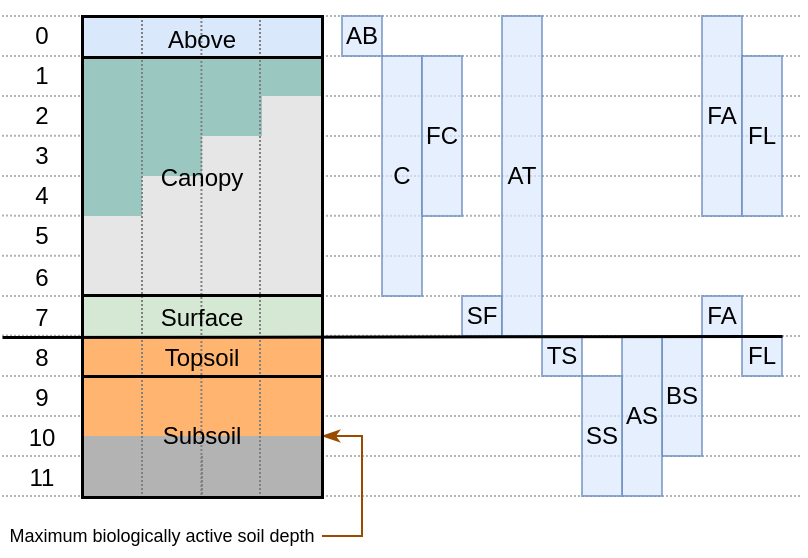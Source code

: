 <mxfile version="20.2.3" type="device"><diagram id="0" name="Page-1"><mxGraphModel dx="1018" dy="1041" grid="1" gridSize="10" guides="1" tooltips="1" connect="0" arrows="1" fold="1" page="1" pageScale="1" pageWidth="300" pageHeight="300" background="#ffffff" math="0" shadow="0"><root><UserObject label="" author="John Doe" revision="v1.0" id="0"><mxCell/></UserObject><object label="Layer Lines" id="1"><mxCell style="" parent="0"/></object><mxCell id="2UsGyQPTYUgp12jhMnjT-135" value="" style="endArrow=none;dashed=1;html=1;rounded=0;strokeWidth=1;dashPattern=1 1;strokeColor=#B3B3B3;" parent="1" edge="1"><mxGeometry width="50" height="50" relative="1" as="geometry"><mxPoint x="20" y="-260" as="sourcePoint"/><mxPoint x="420" y="-260" as="targetPoint"/></mxGeometry></mxCell><mxCell id="2UsGyQPTYUgp12jhMnjT-136" value="" style="endArrow=none;dashed=1;html=1;rounded=0;strokeWidth=1;dashPattern=1 1;strokeColor=#B3B3B3;" parent="1" edge="1"><mxGeometry width="50" height="50" relative="1" as="geometry"><mxPoint x="20" y="-240" as="sourcePoint"/><mxPoint x="420" y="-240" as="targetPoint"/></mxGeometry></mxCell><mxCell id="2UsGyQPTYUgp12jhMnjT-137" value="" style="endArrow=none;dashed=1;html=1;rounded=0;strokeWidth=1;dashPattern=1 1;strokeColor=#B3B3B3;" parent="1" edge="1"><mxGeometry width="50" height="50" relative="1" as="geometry"><mxPoint x="20" y="-220.1" as="sourcePoint"/><mxPoint x="420" y="-220" as="targetPoint"/></mxGeometry></mxCell><mxCell id="2UsGyQPTYUgp12jhMnjT-138" value="" style="endArrow=none;dashed=1;html=1;rounded=0;strokeWidth=1;dashPattern=1 1;strokeColor=#B3B3B3;" parent="1" edge="1"><mxGeometry width="50" height="50" relative="1" as="geometry"><mxPoint x="20" y="-200" as="sourcePoint"/><mxPoint x="420" y="-200" as="targetPoint"/></mxGeometry></mxCell><mxCell id="2UsGyQPTYUgp12jhMnjT-139" value="" style="endArrow=none;dashed=1;html=1;rounded=0;strokeWidth=1;dashPattern=1 1;strokeColor=#B3B3B3;" parent="1" edge="1"><mxGeometry width="50" height="50" relative="1" as="geometry"><mxPoint x="20" y="-180.19" as="sourcePoint"/><mxPoint x="420" y="-180" as="targetPoint"/></mxGeometry></mxCell><mxCell id="2UsGyQPTYUgp12jhMnjT-140" value="" style="endArrow=none;dashed=1;html=1;rounded=0;strokeWidth=1;dashPattern=1 1;strokeColor=#B3B3B3;" parent="1" edge="1"><mxGeometry width="50" height="50" relative="1" as="geometry"><mxPoint x="20" y="-160.1" as="sourcePoint"/><mxPoint x="420" y="-160" as="targetPoint"/></mxGeometry></mxCell><mxCell id="2UsGyQPTYUgp12jhMnjT-141" value="" style="endArrow=none;dashed=1;html=1;rounded=0;strokeWidth=1;dashPattern=1 1;strokeColor=#B3B3B3;" parent="1" edge="1"><mxGeometry width="50" height="50" relative="1" as="geometry"><mxPoint x="20" y="-140" as="sourcePoint"/><mxPoint x="420" y="-140" as="targetPoint"/></mxGeometry></mxCell><mxCell id="2UsGyQPTYUgp12jhMnjT-142" value="" style="endArrow=none;dashed=1;html=1;rounded=0;strokeWidth=1;dashPattern=1 1;strokeColor=#B3B3B3;" parent="1" edge="1"><mxGeometry width="50" height="50" relative="1" as="geometry"><mxPoint x="20" y="-120.19" as="sourcePoint"/><mxPoint x="420" y="-120" as="targetPoint"/></mxGeometry></mxCell><mxCell id="2UsGyQPTYUgp12jhMnjT-143" value="" style="endArrow=none;dashed=1;html=1;rounded=0;strokeWidth=1;dashPattern=1 1;strokeColor=#B3B3B3;" parent="1" edge="1"><mxGeometry width="50" height="50" relative="1" as="geometry"><mxPoint x="20" y="-100" as="sourcePoint"/><mxPoint x="420" y="-100" as="targetPoint"/></mxGeometry></mxCell><mxCell id="2UsGyQPTYUgp12jhMnjT-144" value="" style="endArrow=none;dashed=1;html=1;rounded=0;strokeWidth=1;dashPattern=1 1;strokeColor=#B3B3B3;" parent="1" edge="1"><mxGeometry width="50" height="50" relative="1" as="geometry"><mxPoint x="20" y="-80" as="sourcePoint"/><mxPoint x="420" y="-80" as="targetPoint"/></mxGeometry></mxCell><mxCell id="2UsGyQPTYUgp12jhMnjT-145" value="" style="endArrow=none;dashed=1;html=1;rounded=0;strokeWidth=1;dashPattern=1 1;strokeColor=#B3B3B3;" parent="1" edge="1"><mxGeometry width="50" height="50" relative="1" as="geometry"><mxPoint x="20" y="-60" as="sourcePoint"/><mxPoint x="420" y="-60" as="targetPoint"/></mxGeometry></mxCell><mxCell id="2UsGyQPTYUgp12jhMnjT-146" value="" style="endArrow=none;dashed=1;html=1;rounded=0;strokeWidth=1;dashPattern=1 1;strokeColor=#B3B3B3;" parent="1" edge="1"><mxGeometry width="50" height="50" relative="1" as="geometry"><mxPoint x="20" y="-40" as="sourcePoint"/><mxPoint x="420" y="-40" as="targetPoint"/></mxGeometry></mxCell><mxCell id="2UsGyQPTYUgp12jhMnjT-27" value="" style="endArrow=none;dashed=1;html=1;rounded=0;strokeWidth=1;dashPattern=1 1;strokeColor=#B3B3B3;" parent="1" edge="1"><mxGeometry width="50" height="50" relative="1" as="geometry"><mxPoint x="20" y="-280" as="sourcePoint"/><mxPoint x="420" y="-280" as="targetPoint"/></mxGeometry></mxCell><mxCell id="2UsGyQPTYUgp12jhMnjT-147" value="Shading" parent="0"/><mxCell id="2UsGyQPTYUgp12jhMnjT-90" value="" style="rounded=0;whiteSpace=wrap;html=1;fillColor=#dae8fc;strokeColor=none;" parent="2UsGyQPTYUgp12jhMnjT-147" vertex="1"><mxGeometry x="60" y="-280" width="120" height="20" as="geometry"/></mxCell><mxCell id="2UsGyQPTYUgp12jhMnjT-92" value="" style="rounded=0;whiteSpace=wrap;html=1;fillColor=#E6E6E6;strokeColor=none;" parent="2UsGyQPTYUgp12jhMnjT-147" vertex="1"><mxGeometry x="60" y="-260" width="120" height="120" as="geometry"/></mxCell><mxCell id="2UsGyQPTYUgp12jhMnjT-108" value="" style="rounded=0;whiteSpace=wrap;html=1;fillColor=#d5e8d4;strokeColor=none;" parent="2UsGyQPTYUgp12jhMnjT-147" vertex="1"><mxGeometry x="60" y="-140" width="120" height="20" as="geometry"/></mxCell><mxCell id="2UsGyQPTYUgp12jhMnjT-88" value="" style="rounded=0;whiteSpace=wrap;html=1;fillColor=#FFB570;strokeColor=none;" parent="2UsGyQPTYUgp12jhMnjT-147" vertex="1"><mxGeometry x="60" y="-120" width="120" height="50" as="geometry"/></mxCell><mxCell id="2UsGyQPTYUgp12jhMnjT-93" value="" style="rounded=0;whiteSpace=wrap;html=1;fillColor=#B3B3B3;strokeColor=none;" parent="2UsGyQPTYUgp12jhMnjT-147" vertex="1"><mxGeometry x="60" y="-70" width="120" height="30" as="geometry"/></mxCell><mxCell id="2UsGyQPTYUgp12jhMnjT-105" value="" style="rounded=0;whiteSpace=wrap;html=1;fillColor=#9AC7BF;strokeColor=none;" parent="2UsGyQPTYUgp12jhMnjT-147" vertex="1"><mxGeometry x="60" y="-260" width="30" height="80" as="geometry"/></mxCell><mxCell id="2UsGyQPTYUgp12jhMnjT-152" value="" style="rounded=0;whiteSpace=wrap;html=1;fillColor=#9AC7BF;strokeColor=none;" parent="2UsGyQPTYUgp12jhMnjT-147" vertex="1"><mxGeometry x="90" y="-260" width="30" height="60" as="geometry"/></mxCell><mxCell id="2UsGyQPTYUgp12jhMnjT-153" value="" style="rounded=0;whiteSpace=wrap;html=1;fillColor=#9AC7BF;strokeColor=none;" parent="2UsGyQPTYUgp12jhMnjT-147" vertex="1"><mxGeometry x="120" y="-260" width="30" height="40" as="geometry"/></mxCell><mxCell id="2UsGyQPTYUgp12jhMnjT-149" value="Grid cell lines" parent="0"/><mxCell id="2UsGyQPTYUgp12jhMnjT-150" value="" style="endArrow=none;dashed=1;html=1;rounded=0;strokeWidth=1;dashPattern=1 1;strokeColor=#808080;" parent="2UsGyQPTYUgp12jhMnjT-149" edge="1"><mxGeometry width="50" height="50" relative="1" as="geometry"><mxPoint x="90" y="-280" as="sourcePoint"/><mxPoint x="90" y="-40" as="targetPoint"/></mxGeometry></mxCell><mxCell id="2UsGyQPTYUgp12jhMnjT-151" value="" style="endArrow=none;dashed=1;html=1;rounded=0;strokeWidth=1;dashPattern=1 1;strokeColor=#808080;" parent="2UsGyQPTYUgp12jhMnjT-149" edge="1"><mxGeometry width="50" height="50" relative="1" as="geometry"><mxPoint x="149" y="-280" as="sourcePoint"/><mxPoint x="149" y="-40" as="targetPoint"/></mxGeometry></mxCell><mxCell id="mIKpnjlTUIe1aCbp6-sz-7" value="" style="endArrow=none;dashed=1;html=1;rounded=0;strokeWidth=1;dashPattern=1 1;strokeColor=#808080;" parent="2UsGyQPTYUgp12jhMnjT-149" source="2UsGyQPTYUgp12jhMnjT-154" edge="1"><mxGeometry width="50" height="50" relative="1" as="geometry"><mxPoint x="120" y="-280" as="sourcePoint"/><mxPoint x="120" y="-40" as="targetPoint"/></mxGeometry></mxCell><mxCell id="mIKpnjlTUIe1aCbp6-sz-8" value="" style="rounded=0;whiteSpace=wrap;html=1;fillColor=#9AC7BF;strokeColor=none;" parent="2UsGyQPTYUgp12jhMnjT-149" vertex="1"><mxGeometry x="150" y="-260" width="30" height="20" as="geometry"/></mxCell><mxCell id="mIKpnjlTUIe1aCbp6-sz-11" value="" style="endArrow=none;dashed=1;html=1;rounded=0;strokeWidth=1;dashPattern=1 1;strokeColor=#808080;" parent="2UsGyQPTYUgp12jhMnjT-149" edge="1"><mxGeometry width="50" height="50" relative="1" as="geometry"><mxPoint x="119.71" y="-279.5" as="sourcePoint"/><mxPoint x="119.71" y="-39.5" as="targetPoint"/></mxGeometry></mxCell><object label="Main" id="2UsGyQPTYUgp12jhMnjT-103"><mxCell parent="0"/></object><mxCell id="2UsGyQPTYUgp12jhMnjT-63" value="C" style="rounded=0;whiteSpace=wrap;html=1;fillColor=#dae8fc;strokeColor=#6c8ebf;opacity=70;" parent="2UsGyQPTYUgp12jhMnjT-103" vertex="1"><mxGeometry x="210" y="-260" width="20" height="120" as="geometry"/></mxCell><mxCell id="2UsGyQPTYUgp12jhMnjT-66" value="FC" style="rounded=0;whiteSpace=wrap;html=1;fillColor=#dae8fc;strokeColor=#6c8ebf;opacity=70;" parent="2UsGyQPTYUgp12jhMnjT-103" vertex="1"><mxGeometry x="230" y="-260" width="20" height="80" as="geometry"/></mxCell><mxCell id="2UsGyQPTYUgp12jhMnjT-67" value="SF" style="rounded=0;whiteSpace=wrap;html=1;fillColor=#dae8fc;strokeColor=#6c8ebf;opacity=70;" parent="2UsGyQPTYUgp12jhMnjT-103" vertex="1"><mxGeometry x="250" y="-140" width="20" height="20" as="geometry"/></mxCell><mxCell id="2UsGyQPTYUgp12jhMnjT-65" value="AB" style="rounded=0;whiteSpace=wrap;html=1;fillColor=#dae8fc;strokeColor=#6c8ebf;opacity=70;" parent="2UsGyQPTYUgp12jhMnjT-103" vertex="1"><mxGeometry x="190" y="-280" width="20" height="20" as="geometry"/></mxCell><mxCell id="2UsGyQPTYUgp12jhMnjT-98" value="&lt;p style=&quot;line-height: 1;&quot;&gt;Above&lt;/p&gt;" style="text;html=1;strokeColor=none;fillColor=none;align=center;verticalAlign=middle;whiteSpace=wrap;rounded=0;" parent="2UsGyQPTYUgp12jhMnjT-103" vertex="1"><mxGeometry x="90" y="-279.5" width="60" height="20" as="geometry"/></mxCell><mxCell id="2UsGyQPTYUgp12jhMnjT-99" value="Canopy" style="text;html=1;strokeColor=none;fillColor=none;align=center;verticalAlign=middle;whiteSpace=wrap;rounded=0;" parent="2UsGyQPTYUgp12jhMnjT-103" vertex="1"><mxGeometry x="90" y="-214.5" width="60" height="30" as="geometry"/></mxCell><mxCell id="2UsGyQPTYUgp12jhMnjT-101" value="Topsoil" style="text;html=1;strokeColor=none;fillColor=none;align=center;verticalAlign=middle;whiteSpace=wrap;rounded=0;" parent="2UsGyQPTYUgp12jhMnjT-103" vertex="1"><mxGeometry x="90" y="-124.5" width="60" height="30" as="geometry"/></mxCell><mxCell id="2UsGyQPTYUgp12jhMnjT-100" value="Surface" style="text;html=1;strokeColor=none;fillColor=none;align=center;verticalAlign=middle;whiteSpace=wrap;rounded=0;" parent="2UsGyQPTYUgp12jhMnjT-103" vertex="1"><mxGeometry x="90" y="-144.5" width="60" height="30" as="geometry"/></mxCell><mxCell id="2UsGyQPTYUgp12jhMnjT-102" value="Maximum biologically active soil depth" style="text;html=1;strokeColor=none;fillColor=none;align=center;verticalAlign=middle;whiteSpace=wrap;rounded=0;fontSize=9;" parent="2UsGyQPTYUgp12jhMnjT-103" vertex="1"><mxGeometry x="20" y="-30" width="160" height="20" as="geometry"/></mxCell><mxCell id="2UsGyQPTYUgp12jhMnjT-97" value="" style="endArrow=none;html=1;rounded=0;strokeColor=#000000;startArrow=none;" parent="2UsGyQPTYUgp12jhMnjT-103" source="2UsGyQPTYUgp12jhMnjT-88" edge="1"><mxGeometry width="50" height="50" relative="1" as="geometry"><mxPoint x="60" y="-99.5" as="sourcePoint"/><mxPoint x="180" y="-99.5" as="targetPoint"/></mxGeometry></mxCell><mxCell id="2UsGyQPTYUgp12jhMnjT-59" value="8" style="text;html=1;strokeColor=none;fillColor=none;align=center;verticalAlign=middle;whiteSpace=wrap;rounded=0;strokeWidth=1;" parent="2UsGyQPTYUgp12jhMnjT-103" vertex="1"><mxGeometry x="30" y="-117" width="20" height="15" as="geometry"/></mxCell><mxCell id="2UsGyQPTYUgp12jhMnjT-75" value="9" style="text;html=1;strokeColor=none;fillColor=none;align=center;verticalAlign=middle;whiteSpace=wrap;rounded=0;strokeWidth=1;" parent="2UsGyQPTYUgp12jhMnjT-103" vertex="1"><mxGeometry x="30" y="-97" width="20" height="15" as="geometry"/></mxCell><mxCell id="2UsGyQPTYUgp12jhMnjT-76" value="10" style="text;html=1;strokeColor=none;fillColor=none;align=center;verticalAlign=middle;whiteSpace=wrap;rounded=0;strokeWidth=1;" parent="2UsGyQPTYUgp12jhMnjT-103" vertex="1"><mxGeometry x="30" y="-77" width="20" height="15" as="geometry"/></mxCell><mxCell id="2UsGyQPTYUgp12jhMnjT-77" value="11" style="text;html=1;strokeColor=none;fillColor=none;align=center;verticalAlign=middle;whiteSpace=wrap;rounded=0;strokeWidth=1;" parent="2UsGyQPTYUgp12jhMnjT-103" vertex="1"><mxGeometry x="30" y="-57" width="20" height="15" as="geometry"/></mxCell><mxCell id="2UsGyQPTYUgp12jhMnjT-78" value="7" style="text;html=1;strokeColor=none;fillColor=none;align=center;verticalAlign=middle;whiteSpace=wrap;rounded=0;strokeWidth=1;" parent="2UsGyQPTYUgp12jhMnjT-103" vertex="1"><mxGeometry x="30" y="-137" width="20" height="15" as="geometry"/></mxCell><mxCell id="2UsGyQPTYUgp12jhMnjT-79" value="6" style="text;html=1;strokeColor=none;fillColor=none;align=center;verticalAlign=middle;whiteSpace=wrap;rounded=0;strokeWidth=1;" parent="2UsGyQPTYUgp12jhMnjT-103" vertex="1"><mxGeometry x="30" y="-157" width="20" height="15" as="geometry"/></mxCell><mxCell id="2UsGyQPTYUgp12jhMnjT-81" value="5" style="text;html=1;strokeColor=none;fillColor=none;align=center;verticalAlign=middle;whiteSpace=wrap;rounded=0;strokeWidth=1;" parent="2UsGyQPTYUgp12jhMnjT-103" vertex="1"><mxGeometry x="30" y="-177.5" width="20" height="15" as="geometry"/></mxCell><mxCell id="2UsGyQPTYUgp12jhMnjT-83" value="4" style="text;html=1;strokeColor=none;fillColor=none;align=center;verticalAlign=middle;whiteSpace=wrap;rounded=0;strokeWidth=1;" parent="2UsGyQPTYUgp12jhMnjT-103" vertex="1"><mxGeometry x="30" y="-197.5" width="20" height="15" as="geometry"/></mxCell><mxCell id="2UsGyQPTYUgp12jhMnjT-84" value="3" style="text;html=1;strokeColor=none;fillColor=none;align=center;verticalAlign=middle;whiteSpace=wrap;rounded=0;strokeWidth=1;" parent="2UsGyQPTYUgp12jhMnjT-103" vertex="1"><mxGeometry x="30" y="-217.5" width="20" height="15" as="geometry"/></mxCell><mxCell id="2UsGyQPTYUgp12jhMnjT-85" value="2" style="text;html=1;strokeColor=none;fillColor=none;align=center;verticalAlign=middle;whiteSpace=wrap;rounded=0;strokeWidth=1;" parent="2UsGyQPTYUgp12jhMnjT-103" vertex="1"><mxGeometry x="30" y="-237.5" width="20" height="15" as="geometry"/></mxCell><mxCell id="2UsGyQPTYUgp12jhMnjT-86" value="1" style="text;html=1;strokeColor=none;fillColor=none;align=center;verticalAlign=middle;whiteSpace=wrap;rounded=0;strokeWidth=1;" parent="2UsGyQPTYUgp12jhMnjT-103" vertex="1"><mxGeometry x="30" y="-257.5" width="20" height="15" as="geometry"/></mxCell><mxCell id="2UsGyQPTYUgp12jhMnjT-87" value="0" style="text;html=1;strokeColor=none;fillColor=none;align=center;verticalAlign=middle;whiteSpace=wrap;rounded=0;strokeWidth=1;" parent="2UsGyQPTYUgp12jhMnjT-103" vertex="1"><mxGeometry x="30" y="-277.5" width="20" height="15" as="geometry"/></mxCell><mxCell id="mIKpnjlTUIe1aCbp6-sz-6" value="AT" style="rounded=0;whiteSpace=wrap;html=1;fillColor=#dae8fc;strokeColor=#6c8ebf;opacity=70;" parent="2UsGyQPTYUgp12jhMnjT-103" vertex="1"><mxGeometry x="270" y="-280" width="20" height="160" as="geometry"/></mxCell><mxCell id="mIKpnjlTUIe1aCbp6-sz-3" value="FA" style="rounded=0;whiteSpace=wrap;html=1;fillColor=#dae8fc;strokeColor=#6c8ebf;opacity=70;" parent="2UsGyQPTYUgp12jhMnjT-103" vertex="1"><mxGeometry x="370" y="-280" width="20" height="100" as="geometry"/></mxCell><mxCell id="mIKpnjlTUIe1aCbp6-sz-4" value="FL" style="rounded=0;whiteSpace=wrap;html=1;fillColor=#dae8fc;strokeColor=#6c8ebf;opacity=70;" parent="2UsGyQPTYUgp12jhMnjT-103" vertex="1"><mxGeometry x="390" y="-260" width="20" height="80" as="geometry"/></mxCell><mxCell id="mIKpnjlTUIe1aCbp6-sz-5" value="FL" style="rounded=0;whiteSpace=wrap;html=1;fillColor=#dae8fc;strokeColor=#6c8ebf;opacity=70;" parent="2UsGyQPTYUgp12jhMnjT-103" vertex="1"><mxGeometry x="390" y="-120" width="20" height="20" as="geometry"/></mxCell><mxCell id="mIKpnjlTUIe1aCbp6-sz-1" value="FA" style="rounded=0;whiteSpace=wrap;html=1;fillColor=#dae8fc;strokeColor=#6c8ebf;opacity=70;" parent="2UsGyQPTYUgp12jhMnjT-103" vertex="1"><mxGeometry x="370" y="-140" width="20" height="20" as="geometry"/></mxCell><mxCell id="2UsGyQPTYUgp12jhMnjT-71" value="BS" style="rounded=0;whiteSpace=wrap;html=1;fillColor=#dae8fc;strokeColor=#6c8ebf;opacity=70;" parent="2UsGyQPTYUgp12jhMnjT-103" vertex="1"><mxGeometry x="350" y="-120" width="20" height="60" as="geometry"/></mxCell><mxCell id="2UsGyQPTYUgp12jhMnjT-148" value="AS" style="rounded=0;whiteSpace=wrap;html=1;fillColor=#dae8fc;strokeColor=#6c8ebf;opacity=70;" parent="2UsGyQPTYUgp12jhMnjT-103" vertex="1"><mxGeometry x="330" y="-120" width="20" height="80" as="geometry"/></mxCell><mxCell id="2UsGyQPTYUgp12jhMnjT-69" value="SS" style="rounded=0;whiteSpace=wrap;html=1;fillColor=#dae8fc;strokeColor=#6c8ebf;opacity=70;" parent="2UsGyQPTYUgp12jhMnjT-103" vertex="1"><mxGeometry x="310" y="-100" width="20" height="60" as="geometry"/></mxCell><mxCell id="2UsGyQPTYUgp12jhMnjT-68" value="TS" style="rounded=0;whiteSpace=wrap;html=1;fillColor=#dae8fc;strokeColor=#6c8ebf;opacity=70;" parent="2UsGyQPTYUgp12jhMnjT-103" vertex="1"><mxGeometry x="290" y="-120" width="20" height="20" as="geometry"/></mxCell><mxCell id="2UsGyQPTYUgp12jhMnjT-154" value="Subsoil" style="text;html=1;strokeColor=none;fillColor=none;align=center;verticalAlign=middle;whiteSpace=wrap;rounded=0;" parent="2UsGyQPTYUgp12jhMnjT-103" vertex="1"><mxGeometry x="90" y="-80" width="60" height="20" as="geometry"/></mxCell><mxCell id="2UsGyQPTYUgp12jhMnjT-155" value="" style="endArrow=none;html=1;rounded=0;fontSize=9;strokeColor=#994C00;strokeWidth=1;endFill=0;startArrow=classicThin;startFill=1;" parent="2UsGyQPTYUgp12jhMnjT-103" edge="1"><mxGeometry width="50" height="50" relative="1" as="geometry"><mxPoint x="180" y="-70" as="sourcePoint"/><mxPoint x="180" y="-20" as="targetPoint"/><Array as="points"><mxPoint x="200" y="-70"/><mxPoint x="200" y="-20"/></Array></mxGeometry></mxCell><mxCell id="mIKpnjlTUIe1aCbp6-sz-9" value="Overlay" parent="0"/><mxCell id="2UsGyQPTYUgp12jhMnjT-35" value="" style="endArrow=none;html=1;rounded=0;strokeWidth=1.5;" parent="mIKpnjlTUIe1aCbp6-sz-9" edge="1"><mxGeometry width="50" height="50" relative="1" as="geometry"><mxPoint x="20" y="-119.5" as="sourcePoint"/><mxPoint x="410" y="-120" as="targetPoint"/></mxGeometry></mxCell><mxCell id="2UsGyQPTYUgp12jhMnjT-94" value="" style="rounded=0;whiteSpace=wrap;html=1;fillColor=none;strokeWidth=1.5;" parent="mIKpnjlTUIe1aCbp6-sz-9" vertex="1"><mxGeometry x="60" y="-280" width="120" height="240.5" as="geometry"/></mxCell><mxCell id="2UsGyQPTYUgp12jhMnjT-95" value="" style="endArrow=none;html=1;rounded=0;strokeColor=#000000;strokeWidth=1.5;" parent="mIKpnjlTUIe1aCbp6-sz-9" edge="1"><mxGeometry width="50" height="50" relative="1" as="geometry"><mxPoint x="60" y="-259.5" as="sourcePoint"/><mxPoint x="180" y="-259.5" as="targetPoint"/></mxGeometry></mxCell><mxCell id="2UsGyQPTYUgp12jhMnjT-96" value="" style="endArrow=none;html=1;rounded=0;strokeColor=#000000;strokeWidth=1.5;" parent="mIKpnjlTUIe1aCbp6-sz-9" edge="1"><mxGeometry width="50" height="50" relative="1" as="geometry"><mxPoint x="60" y="-140.5" as="sourcePoint"/><mxPoint x="180" y="-140.5" as="targetPoint"/></mxGeometry></mxCell><mxCell id="2UsGyQPTYUgp12jhMnjT-111" value="" style="endArrow=none;html=1;rounded=0;strokeColor=#000000;strokeWidth=1.5;" parent="mIKpnjlTUIe1aCbp6-sz-9" edge="1"><mxGeometry width="50" height="50" relative="1" as="geometry"><mxPoint x="60" y="-100" as="sourcePoint"/><mxPoint x="180" y="-100" as="targetPoint"/></mxGeometry></mxCell></root></mxGraphModel></diagram></mxfile>
